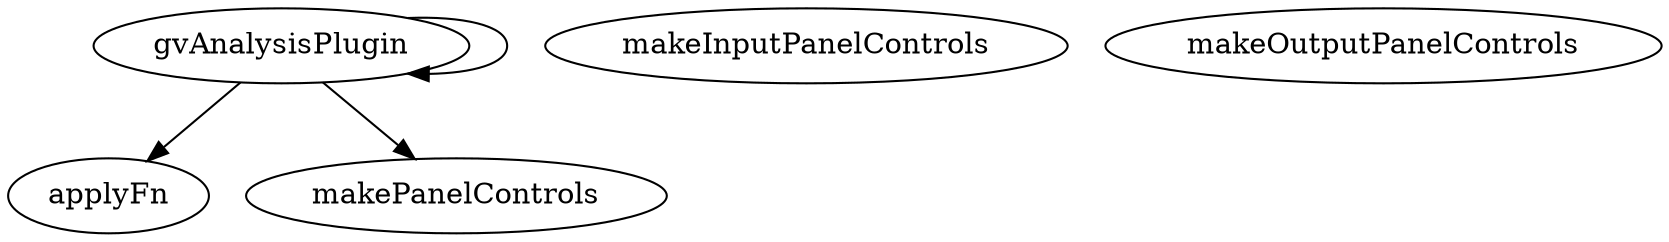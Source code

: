/* Created by mdot for Matlab */
digraph m2html {
  gvAnalysisPlugin -> applyFn;
  gvAnalysisPlugin -> gvAnalysisPlugin;
  gvAnalysisPlugin -> makePanelControls;

  applyFn [URL="applyFn.html"];
  gvAnalysisPlugin [URL="gvAnalysisPlugin.html"];
  makeInputPanelControls [URL="makeInputPanelControls.html"];
  makeOutputPanelControls [URL="makeOutputPanelControls.html"];
  makePanelControls [URL="makePanelControls.html"];
}